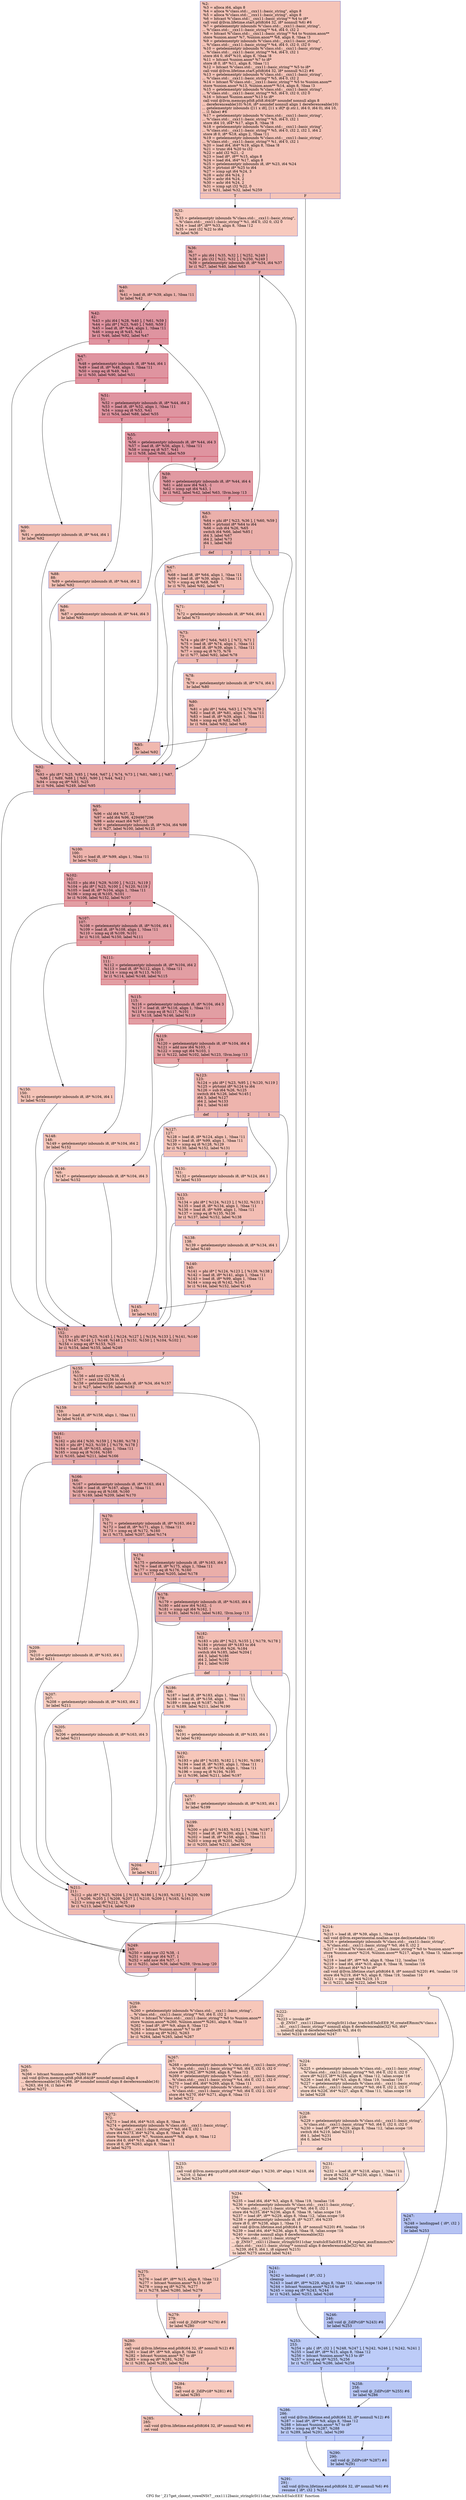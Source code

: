 digraph "CFG for '_Z17get_closest_vowelNSt7__cxx1112basic_stringIcSt11char_traitsIcESaIcEEE' function" {
	label="CFG for '_Z17get_closest_vowelNSt7__cxx1112basic_stringIcSt11char_traitsIcESaIcEEE' function";

	Node0x56495c8b91e0 [shape=record,color="#3d50c3ff", style=filled, fillcolor="#e97a5f70",label="{%2:\l  %3 = alloca i64, align 8\l  %4 = alloca %\"class.std::__cxx11::basic_string\", align 8\l  %5 = alloca %\"class.std::__cxx11::basic_string\", align 8\l  %6 = bitcast %\"class.std::__cxx11::basic_string\"* %4 to i8*\l  call void @llvm.lifetime.start.p0i8(i64 32, i8* nonnull %6) #6\l  %7 = getelementptr inbounds %\"class.std::__cxx11::basic_string\",\l... %\"class.std::__cxx11::basic_string\"* %4, i64 0, i32 2\l  %8 = bitcast %\"class.std::__cxx11::basic_string\"* %4 to %union.anon**\l  store %union.anon* %7, %union.anon** %8, align 8, !tbaa !3\l  %9 = getelementptr inbounds %\"class.std::__cxx11::basic_string\",\l... %\"class.std::__cxx11::basic_string\"* %4, i64 0, i32 0, i32 0\l  %10 = getelementptr inbounds %\"class.std::__cxx11::basic_string\",\l... %\"class.std::__cxx11::basic_string\"* %4, i64 0, i32 1\l  store i64 0, i64* %10, align 8, !tbaa !8\l  %11 = bitcast %union.anon* %7 to i8*\l  store i8 0, i8* %11, align 8, !tbaa !11\l  %12 = bitcast %\"class.std::__cxx11::basic_string\"* %5 to i8*\l  call void @llvm.lifetime.start.p0i8(i64 32, i8* nonnull %12) #6\l  %13 = getelementptr inbounds %\"class.std::__cxx11::basic_string\",\l... %\"class.std::__cxx11::basic_string\"* %5, i64 0, i32 2\l  %14 = bitcast %\"class.std::__cxx11::basic_string\"* %5 to %union.anon**\l  store %union.anon* %13, %union.anon** %14, align 8, !tbaa !3\l  %15 = getelementptr inbounds %\"class.std::__cxx11::basic_string\",\l... %\"class.std::__cxx11::basic_string\"* %5, i64 0, i32 0, i32 0\l  %16 = bitcast %union.anon* %13 to i8*\l  call void @llvm.memcpy.p0i8.p0i8.i64(i8* noundef nonnull align 8\l... dereferenceable(10) %16, i8* noundef nonnull align 1 dereferenceable(10)\l... getelementptr inbounds ([11 x i8], [11 x i8]* @.str.1, i64 0, i64 0), i64 10,\l... i1 false) #6\l  %17 = getelementptr inbounds %\"class.std::__cxx11::basic_string\",\l... %\"class.std::__cxx11::basic_string\"* %5, i64 0, i32 1\l  store i64 10, i64* %17, align 8, !tbaa !8\l  %18 = getelementptr inbounds %\"class.std::__cxx11::basic_string\",\l... %\"class.std::__cxx11::basic_string\"* %5, i64 0, i32 2, i32 1, i64 2\l  store i8 0, i8* %18, align 2, !tbaa !11\l  %19 = getelementptr inbounds %\"class.std::__cxx11::basic_string\",\l... %\"class.std::__cxx11::basic_string\"* %1, i64 0, i32 1\l  %20 = load i64, i64* %19, align 8, !tbaa !8\l  %21 = trunc i64 %20 to i32\l  %22 = add i32 %21, -2\l  %23 = load i8*, i8** %15, align 8\l  %24 = load i64, i64* %17, align 8\l  %25 = getelementptr inbounds i8, i8* %23, i64 %24\l  %26 = ptrtoint i8* %25 to i64\l  %27 = icmp sgt i64 %24, 3\l  %28 = ashr i64 %24, 2\l  %29 = ashr i64 %24, 2\l  %30 = ashr i64 %24, 2\l  %31 = icmp sgt i32 %22, 0\l  br i1 %31, label %32, label %259\l|{<s0>T|<s1>F}}"];
	Node0x56495c8b91e0:s0 -> Node0x56495c8bd3d0;
	Node0x56495c8b91e0:s1 -> Node0x56495c8bd460;
	Node0x56495c8bd3d0 [shape=record,color="#3d50c3ff", style=filled, fillcolor="#ef886b70",label="{%32:\l32:                                               \l  %33 = getelementptr inbounds %\"class.std::__cxx11::basic_string\",\l... %\"class.std::__cxx11::basic_string\"* %1, i64 0, i32 0, i32 0\l  %34 = load i8*, i8** %33, align 8, !tbaa !12\l  %35 = zext i32 %22 to i64\l  br label %36\l}"];
	Node0x56495c8bd3d0 -> Node0x56495c8bd950;
	Node0x56495c8bd950 [shape=record,color="#3d50c3ff", style=filled, fillcolor="#ca3b3770",label="{%36:\l36:                                               \l  %37 = phi i64 [ %35, %32 ], [ %252, %249 ]\l  %38 = phi i32 [ %22, %32 ], [ %250, %249 ]\l  %39 = getelementptr inbounds i8, i8* %34, i64 %37\l  br i1 %27, label %40, label %63\l|{<s0>T|<s1>F}}"];
	Node0x56495c8bd950:s0 -> Node0x56495c8bdd80;
	Node0x56495c8bd950:s1 -> Node0x56495c8bde10;
	Node0x56495c8bdd80 [shape=record,color="#3d50c3ff", style=filled, fillcolor="#d24b4070",label="{%40:\l40:                                               \l  %41 = load i8, i8* %39, align 1, !tbaa !11\l  br label %42\l}"];
	Node0x56495c8bdd80 -> Node0x56495c8bdfc0;
	Node0x56495c8bdfc0 [shape=record,color="#b70d28ff", style=filled, fillcolor="#b70d2870",label="{%42:\l42:                                               \l  %43 = phi i64 [ %28, %40 ], [ %61, %59 ]\l  %44 = phi i8* [ %23, %40 ], [ %60, %59 ]\l  %45 = load i8, i8* %44, align 1, !tbaa !11\l  %46 = icmp eq i8 %45, %41\l  br i1 %46, label %92, label %47\l|{<s0>T|<s1>F}}"];
	Node0x56495c8bdfc0:s0 -> Node0x56495c8be410;
	Node0x56495c8bdfc0:s1 -> Node0x56495c8be4a0;
	Node0x56495c8be4a0 [shape=record,color="#b70d28ff", style=filled, fillcolor="#b70d2870",label="{%47:\l47:                                               \l  %48 = getelementptr inbounds i8, i8* %44, i64 1\l  %49 = load i8, i8* %48, align 1, !tbaa !11\l  %50 = icmp eq i8 %49, %41\l  br i1 %50, label %90, label %51\l|{<s0>T|<s1>F}}"];
	Node0x56495c8be4a0:s0 -> Node0x56495c8be7b0;
	Node0x56495c8be4a0:s1 -> Node0x56495c8be800;
	Node0x56495c8be800 [shape=record,color="#b70d28ff", style=filled, fillcolor="#b70d2870",label="{%51:\l51:                                               \l  %52 = getelementptr inbounds i8, i8* %44, i64 2\l  %53 = load i8, i8* %52, align 1, !tbaa !11\l  %54 = icmp eq i8 %53, %41\l  br i1 %54, label %88, label %55\l|{<s0>T|<s1>F}}"];
	Node0x56495c8be800:s0 -> Node0x56495c8beae0;
	Node0x56495c8be800:s1 -> Node0x56495c8beb30;
	Node0x56495c8beb30 [shape=record,color="#b70d28ff", style=filled, fillcolor="#b70d2870",label="{%55:\l55:                                               \l  %56 = getelementptr inbounds i8, i8* %44, i64 3\l  %57 = load i8, i8* %56, align 1, !tbaa !11\l  %58 = icmp eq i8 %57, %41\l  br i1 %58, label %86, label %59\l|{<s0>T|<s1>F}}"];
	Node0x56495c8beb30:s0 -> Node0x56495c8bee10;
	Node0x56495c8beb30:s1 -> Node0x56495c8be0b0;
	Node0x56495c8be0b0 [shape=record,color="#b70d28ff", style=filled, fillcolor="#bb1b2c70",label="{%59:\l59:                                               \l  %60 = getelementptr inbounds i8, i8* %44, i64 4\l  %61 = add nsw i64 %43, -1\l  %62 = icmp sgt i64 %43, 1\l  br i1 %62, label %42, label %63, !llvm.loop !13\l|{<s0>T|<s1>F}}"];
	Node0x56495c8be0b0:s0 -> Node0x56495c8bdfc0;
	Node0x56495c8be0b0:s1 -> Node0x56495c8bde10;
	Node0x56495c8bde10 [shape=record,color="#3d50c3ff", style=filled, fillcolor="#d24b4070",label="{%63:\l63:                                               \l  %64 = phi i8* [ %23, %36 ], [ %60, %59 ]\l  %65 = ptrtoint i8* %64 to i64\l  %66 = sub i64 %26, %65\l  switch i64 %66, label %85 [\l    i64 3, label %67\l    i64 2, label %73\l    i64 1, label %80\l  ]\l|{<s0>def|<s1>3|<s2>2|<s3>1}}"];
	Node0x56495c8bde10:s0 -> Node0x56495c8bf7f0;
	Node0x56495c8bde10:s1 -> Node0x56495c8bf840;
	Node0x56495c8bde10:s2 -> Node0x56495c8bf890;
	Node0x56495c8bde10:s3 -> Node0x56495c8bf920;
	Node0x56495c8bf840 [shape=record,color="#3d50c3ff", style=filled, fillcolor="#e36c5570",label="{%67:\l67:                                               \l  %68 = load i8, i8* %64, align 1, !tbaa !11\l  %69 = load i8, i8* %39, align 1, !tbaa !11\l  %70 = icmp eq i8 %68, %69\l  br i1 %70, label %92, label %71\l|{<s0>T|<s1>F}}"];
	Node0x56495c8bf840:s0 -> Node0x56495c8be410;
	Node0x56495c8bf840:s1 -> Node0x56495c8bfb70;
	Node0x56495c8bfb70 [shape=record,color="#3d50c3ff", style=filled, fillcolor="#e97a5f70",label="{%71:\l71:                                               \l  %72 = getelementptr inbounds i8, i8* %64, i64 1\l  br label %73\l}"];
	Node0x56495c8bfb70 -> Node0x56495c8bf890;
	Node0x56495c8bf890 [shape=record,color="#3d50c3ff", style=filled, fillcolor="#de614d70",label="{%73:\l73:                                               \l  %74 = phi i8* [ %64, %63 ], [ %72, %71 ]\l  %75 = load i8, i8* %74, align 1, !tbaa !11\l  %76 = load i8, i8* %39, align 1, !tbaa !11\l  %77 = icmp eq i8 %75, %76\l  br i1 %77, label %92, label %78\l|{<s0>T|<s1>F}}"];
	Node0x56495c8bf890:s0 -> Node0x56495c8be410;
	Node0x56495c8bf890:s1 -> Node0x56495c8bffa0;
	Node0x56495c8bffa0 [shape=record,color="#3d50c3ff", style=filled, fillcolor="#e5705870",label="{%78:\l78:                                               \l  %79 = getelementptr inbounds i8, i8* %74, i64 1\l  br label %80\l}"];
	Node0x56495c8bffa0 -> Node0x56495c8bf920;
	Node0x56495c8bf920 [shape=record,color="#3d50c3ff", style=filled, fillcolor="#dc5d4a70",label="{%80:\l80:                                               \l  %81 = phi i8* [ %64, %63 ], [ %79, %78 ]\l  %82 = load i8, i8* %81, align 1, !tbaa !11\l  %83 = load i8, i8* %39, align 1, !tbaa !11\l  %84 = icmp eq i8 %82, %83\l  br i1 %84, label %92, label %85\l|{<s0>T|<s1>F}}"];
	Node0x56495c8bf920:s0 -> Node0x56495c8be410;
	Node0x56495c8bf920:s1 -> Node0x56495c8bf7f0;
	Node0x56495c8bf7f0 [shape=record,color="#3d50c3ff", style=filled, fillcolor="#dc5d4a70",label="{%85:\l85:                                               \l  br label %92\l}"];
	Node0x56495c8bf7f0 -> Node0x56495c8be410;
	Node0x56495c8bee10 [shape=record,color="#3d50c3ff", style=filled, fillcolor="#e5705870",label="{%86:\l86:                                               \l  %87 = getelementptr inbounds i8, i8* %44, i64 3\l  br label %92\l}"];
	Node0x56495c8bee10 -> Node0x56495c8be410;
	Node0x56495c8beae0 [shape=record,color="#3d50c3ff", style=filled, fillcolor="#e5705870",label="{%88:\l88:                                               \l  %89 = getelementptr inbounds i8, i8* %44, i64 2\l  br label %92\l}"];
	Node0x56495c8beae0 -> Node0x56495c8be410;
	Node0x56495c8be7b0 [shape=record,color="#3d50c3ff", style=filled, fillcolor="#e5705870",label="{%90:\l90:                                               \l  %91 = getelementptr inbounds i8, i8* %44, i64 1\l  br label %92\l}"];
	Node0x56495c8be7b0 -> Node0x56495c8be410;
	Node0x56495c8be410 [shape=record,color="#3d50c3ff", style=filled, fillcolor="#ca3b3770",label="{%92:\l92:                                               \l  %93 = phi i8* [ %25, %85 ], [ %64, %67 ], [ %74, %73 ], [ %81, %80 ], [ %87,\l... %86 ], [ %89, %88 ], [ %91, %90 ], [ %44, %42 ]\l  %94 = icmp eq i8* %93, %25\l  br i1 %94, label %249, label %95\l|{<s0>T|<s1>F}}"];
	Node0x56495c8be410:s0 -> Node0x56495c8bda80;
	Node0x56495c8be410:s1 -> Node0x56495c8c0a50;
	Node0x56495c8c0a50 [shape=record,color="#3d50c3ff", style=filled, fillcolor="#d0473d70",label="{%95:\l95:                                               \l  %96 = shl i64 %37, 32\l  %97 = add i64 %96, 4294967296\l  %98 = ashr exact i64 %97, 32\l  %99 = getelementptr inbounds i8, i8* %34, i64 %98\l  br i1 %27, label %100, label %123\l|{<s0>T|<s1>F}}"];
	Node0x56495c8c0a50:s0 -> Node0x56495c8c0da0;
	Node0x56495c8c0a50:s1 -> Node0x56495c8c0df0;
	Node0x56495c8c0da0 [shape=record,color="#3d50c3ff", style=filled, fillcolor="#d8564670",label="{%100:\l100:                                              \l  %101 = load i8, i8* %99, align 1, !tbaa !11\l  br label %102\l}"];
	Node0x56495c8c0da0 -> Node0x56495c8c0f60;
	Node0x56495c8c0f60 [shape=record,color="#b70d28ff", style=filled, fillcolor="#be242e70",label="{%102:\l102:                                              \l  %103 = phi i64 [ %29, %100 ], [ %121, %119 ]\l  %104 = phi i8* [ %23, %100 ], [ %120, %119 ]\l  %105 = load i8, i8* %104, align 1, !tbaa !11\l  %106 = icmp eq i8 %105, %101\l  br i1 %106, label %152, label %107\l|{<s0>T|<s1>F}}"];
	Node0x56495c8c0f60:s0 -> Node0x56495c8c1330;
	Node0x56495c8c0f60:s1 -> Node0x56495c8c1380;
	Node0x56495c8c1380 [shape=record,color="#b70d28ff", style=filled, fillcolor="#be242e70",label="{%107:\l107:                                              \l  %108 = getelementptr inbounds i8, i8* %104, i64 1\l  %109 = load i8, i8* %108, align 1, !tbaa !11\l  %110 = icmp eq i8 %109, %101\l  br i1 %110, label %150, label %111\l|{<s0>T|<s1>F}}"];
	Node0x56495c8c1380:s0 -> Node0x56495c8c1620;
	Node0x56495c8c1380:s1 -> Node0x56495c8c1670;
	Node0x56495c8c1670 [shape=record,color="#b70d28ff", style=filled, fillcolor="#be242e70",label="{%111:\l111:                                              \l  %112 = getelementptr inbounds i8, i8* %104, i64 2\l  %113 = load i8, i8* %112, align 1, !tbaa !11\l  %114 = icmp eq i8 %113, %101\l  br i1 %114, label %148, label %115\l|{<s0>T|<s1>F}}"];
	Node0x56495c8c1670:s0 -> Node0x56495c8c1910;
	Node0x56495c8c1670:s1 -> Node0x56495c8c1960;
	Node0x56495c8c1960 [shape=record,color="#b70d28ff", style=filled, fillcolor="#be242e70",label="{%115:\l115:                                              \l  %116 = getelementptr inbounds i8, i8* %104, i64 3\l  %117 = load i8, i8* %116, align 1, !tbaa !11\l  %118 = icmp eq i8 %117, %101\l  br i1 %118, label %146, label %119\l|{<s0>T|<s1>F}}"];
	Node0x56495c8c1960:s0 -> Node0x56495c8c1c00;
	Node0x56495c8c1960:s1 -> Node0x56495c8c1050;
	Node0x56495c8c1050 [shape=record,color="#b70d28ff", style=filled, fillcolor="#c32e3170",label="{%119:\l119:                                              \l  %120 = getelementptr inbounds i8, i8* %104, i64 4\l  %121 = add nsw i64 %103, -1\l  %122 = icmp sgt i64 %103, 1\l  br i1 %122, label %102, label %123, !llvm.loop !13\l|{<s0>T|<s1>F}}"];
	Node0x56495c8c1050:s0 -> Node0x56495c8c0f60;
	Node0x56495c8c1050:s1 -> Node0x56495c8c0df0;
	Node0x56495c8c0df0 [shape=record,color="#3d50c3ff", style=filled, fillcolor="#d8564670",label="{%123:\l123:                                              \l  %124 = phi i8* [ %23, %95 ], [ %120, %119 ]\l  %125 = ptrtoint i8* %124 to i64\l  %126 = sub i64 %26, %125\l  switch i64 %126, label %145 [\l    i64 3, label %127\l    i64 2, label %133\l    i64 1, label %140\l  ]\l|{<s0>def|<s1>3|<s2>2|<s3>1}}"];
	Node0x56495c8c0df0:s0 -> Node0x56495c8c2730;
	Node0x56495c8c0df0:s1 -> Node0x56495c8c2780;
	Node0x56495c8c0df0:s2 -> Node0x56495c8c27d0;
	Node0x56495c8c0df0:s3 -> Node0x56495c8c2820;
	Node0x56495c8c2780 [shape=record,color="#3d50c3ff", style=filled, fillcolor="#e8765c70",label="{%127:\l127:                                              \l  %128 = load i8, i8* %124, align 1, !tbaa !11\l  %129 = load i8, i8* %99, align 1, !tbaa !11\l  %130 = icmp eq i8 %128, %129\l  br i1 %130, label %152, label %131\l|{<s0>T|<s1>F}}"];
	Node0x56495c8c2780:s0 -> Node0x56495c8c1330;
	Node0x56495c8c2780:s1 -> Node0x56495c8c3350;
	Node0x56495c8c3350 [shape=record,color="#3d50c3ff", style=filled, fillcolor="#ed836670",label="{%131:\l131:                                              \l  %132 = getelementptr inbounds i8, i8* %124, i64 1\l  br label %133\l}"];
	Node0x56495c8c3350 -> Node0x56495c8c27d0;
	Node0x56495c8c27d0 [shape=record,color="#3d50c3ff", style=filled, fillcolor="#e36c5570",label="{%133:\l133:                                              \l  %134 = phi i8* [ %124, %123 ], [ %132, %131 ]\l  %135 = load i8, i8* %134, align 1, !tbaa !11\l  %136 = load i8, i8* %99, align 1, !tbaa !11\l  %137 = icmp eq i8 %135, %136\l  br i1 %137, label %152, label %138\l|{<s0>T|<s1>F}}"];
	Node0x56495c8c27d0:s0 -> Node0x56495c8c1330;
	Node0x56495c8c27d0:s1 -> Node0x56495c8c3780;
	Node0x56495c8c3780 [shape=record,color="#3d50c3ff", style=filled, fillcolor="#e97a5f70",label="{%138:\l138:                                              \l  %139 = getelementptr inbounds i8, i8* %134, i64 1\l  br label %140\l}"];
	Node0x56495c8c3780 -> Node0x56495c8c2820;
	Node0x56495c8c2820 [shape=record,color="#3d50c3ff", style=filled, fillcolor="#e1675170",label="{%140:\l140:                                              \l  %141 = phi i8* [ %124, %123 ], [ %139, %138 ]\l  %142 = load i8, i8* %141, align 1, !tbaa !11\l  %143 = load i8, i8* %99, align 1, !tbaa !11\l  %144 = icmp eq i8 %142, %143\l  br i1 %144, label %152, label %145\l|{<s0>T|<s1>F}}"];
	Node0x56495c8c2820:s0 -> Node0x56495c8c1330;
	Node0x56495c8c2820:s1 -> Node0x56495c8c2730;
	Node0x56495c8c2730 [shape=record,color="#3d50c3ff", style=filled, fillcolor="#e1675170",label="{%145:\l145:                                              \l  br label %152\l}"];
	Node0x56495c8c2730 -> Node0x56495c8c1330;
	Node0x56495c8c1c00 [shape=record,color="#3d50c3ff", style=filled, fillcolor="#ec7f6370",label="{%146:\l146:                                              \l  %147 = getelementptr inbounds i8, i8* %104, i64 3\l  br label %152\l}"];
	Node0x56495c8c1c00 -> Node0x56495c8c1330;
	Node0x56495c8c1910 [shape=record,color="#3d50c3ff", style=filled, fillcolor="#e97a5f70",label="{%148:\l148:                                              \l  %149 = getelementptr inbounds i8, i8* %104, i64 2\l  br label %152\l}"];
	Node0x56495c8c1910 -> Node0x56495c8c1330;
	Node0x56495c8c1620 [shape=record,color="#3d50c3ff", style=filled, fillcolor="#e97a5f70",label="{%150:\l150:                                              \l  %151 = getelementptr inbounds i8, i8* %104, i64 1\l  br label %152\l}"];
	Node0x56495c8c1620 -> Node0x56495c8c1330;
	Node0x56495c8c1330 [shape=record,color="#3d50c3ff", style=filled, fillcolor="#d0473d70",label="{%152:\l152:                                              \l  %153 = phi i8* [ %25, %145 ], [ %124, %127 ], [ %134, %133 ], [ %141, %140\l... ], [ %147, %146 ], [ %149, %148 ], [ %151, %150 ], [ %104, %102 ]\l  %154 = icmp eq i8* %153, %25\l  br i1 %154, label %155, label %249\l|{<s0>T|<s1>F}}"];
	Node0x56495c8c1330:s0 -> Node0x56495c8c4230;
	Node0x56495c8c1330:s1 -> Node0x56495c8bda80;
	Node0x56495c8c4230 [shape=record,color="#3d50c3ff", style=filled, fillcolor="#de614d70",label="{%155:\l155:                                              \l  %156 = add nsw i32 %38, -1\l  %157 = zext i32 %156 to i64\l  %158 = getelementptr inbounds i8, i8* %34, i64 %157\l  br i1 %27, label %159, label %182\l|{<s0>T|<s1>F}}"];
	Node0x56495c8c4230:s0 -> Node0x56495c8c44d0;
	Node0x56495c8c4230:s1 -> Node0x56495c8c4520;
	Node0x56495c8c44d0 [shape=record,color="#3d50c3ff", style=filled, fillcolor="#e5705870",label="{%159:\l159:                                              \l  %160 = load i8, i8* %158, align 1, !tbaa !11\l  br label %161\l}"];
	Node0x56495c8c44d0 -> Node0x56495c8c4690;
	Node0x56495c8c4690 [shape=record,color="#3d50c3ff", style=filled, fillcolor="#cc403a70",label="{%161:\l161:                                              \l  %162 = phi i64 [ %30, %159 ], [ %180, %178 ]\l  %163 = phi i8* [ %23, %159 ], [ %179, %178 ]\l  %164 = load i8, i8* %163, align 1, !tbaa !11\l  %165 = icmp eq i8 %164, %160\l  br i1 %165, label %211, label %166\l|{<s0>T|<s1>F}}"];
	Node0x56495c8c4690:s0 -> Node0x56495c8c4a30;
	Node0x56495c8c4690:s1 -> Node0x56495c8c4a80;
	Node0x56495c8c4a80 [shape=record,color="#3d50c3ff", style=filled, fillcolor="#cc403a70",label="{%166:\l166:                                              \l  %167 = getelementptr inbounds i8, i8* %163, i64 1\l  %168 = load i8, i8* %167, align 1, !tbaa !11\l  %169 = icmp eq i8 %168, %160\l  br i1 %169, label %209, label %170\l|{<s0>T|<s1>F}}"];
	Node0x56495c8c4a80:s0 -> Node0x56495c8c4d20;
	Node0x56495c8c4a80:s1 -> Node0x56495c8c4d70;
	Node0x56495c8c4d70 [shape=record,color="#3d50c3ff", style=filled, fillcolor="#d0473d70",label="{%170:\l170:                                              \l  %171 = getelementptr inbounds i8, i8* %163, i64 2\l  %172 = load i8, i8* %171, align 1, !tbaa !11\l  %173 = icmp eq i8 %172, %160\l  br i1 %173, label %207, label %174\l|{<s0>T|<s1>F}}"];
	Node0x56495c8c4d70:s0 -> Node0x56495c8c5010;
	Node0x56495c8c4d70:s1 -> Node0x56495c8c5060;
	Node0x56495c8c5060 [shape=record,color="#3d50c3ff", style=filled, fillcolor="#d0473d70",label="{%174:\l174:                                              \l  %175 = getelementptr inbounds i8, i8* %163, i64 3\l  %176 = load i8, i8* %175, align 1, !tbaa !11\l  %177 = icmp eq i8 %176, %160\l  br i1 %177, label %205, label %178\l|{<s0>T|<s1>F}}"];
	Node0x56495c8c5060:s0 -> Node0x56495c8c5300;
	Node0x56495c8c5060:s1 -> Node0x56495c8c4750;
	Node0x56495c8c4750 [shape=record,color="#3d50c3ff", style=filled, fillcolor="#d0473d70",label="{%178:\l178:                                              \l  %179 = getelementptr inbounds i8, i8* %163, i64 4\l  %180 = add nsw i64 %162, -1\l  %181 = icmp sgt i64 %162, 1\l  br i1 %181, label %161, label %182, !llvm.loop !13\l|{<s0>T|<s1>F}}"];
	Node0x56495c8c4750:s0 -> Node0x56495c8c4690;
	Node0x56495c8c4750:s1 -> Node0x56495c8c4520;
	Node0x56495c8c4520 [shape=record,color="#3d50c3ff", style=filled, fillcolor="#e36c5570",label="{%182:\l182:                                              \l  %183 = phi i8* [ %23, %155 ], [ %179, %178 ]\l  %184 = ptrtoint i8* %183 to i64\l  %185 = sub i64 %26, %184\l  switch i64 %185, label %204 [\l    i64 3, label %186\l    i64 2, label %192\l    i64 1, label %199\l  ]\l|{<s0>def|<s1>3|<s2>2|<s3>1}}"];
	Node0x56495c8c4520:s0 -> Node0x56495c8c5820;
	Node0x56495c8c4520:s1 -> Node0x56495c8c5870;
	Node0x56495c8c4520:s2 -> Node0x56495c8c58c0;
	Node0x56495c8c4520:s3 -> Node0x56495c8c5910;
	Node0x56495c8c5870 [shape=record,color="#3d50c3ff", style=filled, fillcolor="#ef886b70",label="{%186:\l186:                                              \l  %187 = load i8, i8* %183, align 1, !tbaa !11\l  %188 = load i8, i8* %158, align 1, !tbaa !11\l  %189 = icmp eq i8 %187, %188\l  br i1 %189, label %211, label %190\l|{<s0>T|<s1>F}}"];
	Node0x56495c8c5870:s0 -> Node0x56495c8c4a30;
	Node0x56495c8c5870:s1 -> Node0x56495c8c5c30;
	Node0x56495c8c5c30 [shape=record,color="#3d50c3ff", style=filled, fillcolor="#f3947570",label="{%190:\l190:                                              \l  %191 = getelementptr inbounds i8, i8* %183, i64 1\l  br label %192\l}"];
	Node0x56495c8c5c30 -> Node0x56495c8c58c0;
	Node0x56495c8c58c0 [shape=record,color="#3d50c3ff", style=filled, fillcolor="#ec7f6370",label="{%192:\l192:                                              \l  %193 = phi i8* [ %183, %182 ], [ %191, %190 ]\l  %194 = load i8, i8* %193, align 1, !tbaa !11\l  %195 = load i8, i8* %158, align 1, !tbaa !11\l  %196 = icmp eq i8 %194, %195\l  br i1 %196, label %211, label %197\l|{<s0>T|<s1>F}}"];
	Node0x56495c8c58c0:s0 -> Node0x56495c8c4a30;
	Node0x56495c8c58c0:s1 -> Node0x56495c8c6060;
	Node0x56495c8c6060 [shape=record,color="#3d50c3ff", style=filled, fillcolor="#f08b6e70",label="{%197:\l197:                                              \l  %198 = getelementptr inbounds i8, i8* %193, i64 1\l  br label %199\l}"];
	Node0x56495c8c6060 -> Node0x56495c8c5910;
	Node0x56495c8c5910 [shape=record,color="#3d50c3ff", style=filled, fillcolor="#e97a5f70",label="{%199:\l199:                                              \l  %200 = phi i8* [ %183, %182 ], [ %198, %197 ]\l  %201 = load i8, i8* %200, align 1, !tbaa !11\l  %202 = load i8, i8* %158, align 1, !tbaa !11\l  %203 = icmp eq i8 %201, %202\l  br i1 %203, label %211, label %204\l|{<s0>T|<s1>F}}"];
	Node0x56495c8c5910:s0 -> Node0x56495c8c4a30;
	Node0x56495c8c5910:s1 -> Node0x56495c8c5820;
	Node0x56495c8c5820 [shape=record,color="#3d50c3ff", style=filled, fillcolor="#e97a5f70",label="{%204:\l204:                                              \l  br label %211\l}"];
	Node0x56495c8c5820 -> Node0x56495c8c4a30;
	Node0x56495c8c5300 [shape=record,color="#3d50c3ff", style=filled, fillcolor="#f2907270",label="{%205:\l205:                                              \l  %206 = getelementptr inbounds i8, i8* %163, i64 3\l  br label %211\l}"];
	Node0x56495c8c5300 -> Node0x56495c8c4a30;
	Node0x56495c8c5010 [shape=record,color="#3d50c3ff", style=filled, fillcolor="#f2907270",label="{%207:\l207:                                              \l  %208 = getelementptr inbounds i8, i8* %163, i64 2\l  br label %211\l}"];
	Node0x56495c8c5010 -> Node0x56495c8c4a30;
	Node0x56495c8c4d20 [shape=record,color="#3d50c3ff", style=filled, fillcolor="#f2907270",label="{%209:\l209:                                              \l  %210 = getelementptr inbounds i8, i8* %163, i64 1\l  br label %211\l}"];
	Node0x56495c8c4d20 -> Node0x56495c8c4a30;
	Node0x56495c8c4a30 [shape=record,color="#3d50c3ff", style=filled, fillcolor="#de614d70",label="{%211:\l211:                                              \l  %212 = phi i8* [ %25, %204 ], [ %183, %186 ], [ %193, %192 ], [ %200, %199\l... ], [ %206, %205 ], [ %208, %207 ], [ %210, %209 ], [ %163, %161 ]\l  %213 = icmp eq i8* %212, %25\l  br i1 %213, label %214, label %249\l|{<s0>T|<s1>F}}"];
	Node0x56495c8c4a30:s0 -> Node0x56495c8c6b10;
	Node0x56495c8c4a30:s1 -> Node0x56495c8bda80;
	Node0x56495c8c6b10 [shape=record,color="#3d50c3ff", style=filled, fillcolor="#f6a38570",label="{%214:\l214:                                              \l  %215 = load i8, i8* %39, align 1, !tbaa !11\l  call void @llvm.experimental.noalias.scope.decl(metadata !16)\l  %216 = getelementptr inbounds %\"class.std::__cxx11::basic_string\",\l... %\"class.std::__cxx11::basic_string\"* %0, i64 0, i32 2\l  %217 = bitcast %\"class.std::__cxx11::basic_string\"* %0 to %union.anon**\l  store %union.anon* %216, %union.anon** %217, align 8, !tbaa !3, !alias.scope\l... !16\l  %218 = load i8*, i8** %9, align 8, !tbaa !12, !noalias !16\l  %219 = load i64, i64* %10, align 8, !tbaa !8, !noalias !16\l  %220 = bitcast i64* %3 to i8*\l  call void @llvm.lifetime.start.p0i8(i64 8, i8* nonnull %220) #6, !noalias !16\l  store i64 %219, i64* %3, align 8, !tbaa !19, !noalias !16\l  %221 = icmp ugt i64 %219, 15\l  br i1 %221, label %222, label %228\l|{<s0>T|<s1>F}}"];
	Node0x56495c8c6b10:s0 -> Node0x56495c8bca30;
	Node0x56495c8c6b10:s1 -> Node0x56495c8bcac0;
	Node0x56495c8bca30 [shape=record,color="#3d50c3ff", style=filled, fillcolor="#f7af9170",label="{%222:\l222:                                              \l  %223 = invoke i8*\l... @_ZNSt7__cxx1112basic_stringIcSt11char_traitsIcESaIcEE9_M_createERmm(%\"class.s\l...td::__cxx11::basic_string\"* nonnull align 8 dereferenceable(32) %0, i64*\l... nonnull align 8 dereferenceable(8) %3, i64 0)\l          to label %224 unwind label %247\l}"];
	Node0x56495c8bca30 -> Node0x56495c8ba160;
	Node0x56495c8bca30 -> Node0x56495c8ba1b0;
	Node0x56495c8ba160 [shape=record,color="#3d50c3ff", style=filled, fillcolor="#f7af9170",label="{%224:\l224:                                              \l  %225 = getelementptr inbounds %\"class.std::__cxx11::basic_string\",\l... %\"class.std::__cxx11::basic_string\"* %0, i64 0, i32 0, i32 0\l  store i8* %223, i8** %225, align 8, !tbaa !12, !alias.scope !16\l  %226 = load i64, i64* %3, align 8, !tbaa !19, !noalias !16\l  %227 = getelementptr inbounds %\"class.std::__cxx11::basic_string\",\l... %\"class.std::__cxx11::basic_string\"* %0, i64 0, i32 2, i32 0\l  store i64 %226, i64* %227, align 8, !tbaa !11, !alias.scope !16\l  br label %228\l}"];
	Node0x56495c8ba160 -> Node0x56495c8bcac0;
	Node0x56495c8bcac0 [shape=record,color="#3d50c3ff", style=filled, fillcolor="#f6a38570",label="{%228:\l228:                                              \l  %229 = getelementptr inbounds %\"class.std::__cxx11::basic_string\",\l... %\"class.std::__cxx11::basic_string\"* %0, i64 0, i32 0, i32 0\l  %230 = load i8*, i8** %229, align 8, !tbaa !12, !alias.scope !16\l  switch i64 %219, label %233 [\l    i64 1, label %231\l    i64 0, label %234\l  ]\l|{<s0>def|<s1>1|<s2>0}}"];
	Node0x56495c8bcac0:s0 -> Node0x56495c8bcc00;
	Node0x56495c8bcac0:s1 -> Node0x56495c8baa00;
	Node0x56495c8bcac0:s2 -> Node0x56495c8c9e70;
	Node0x56495c8baa00 [shape=record,color="#3d50c3ff", style=filled, fillcolor="#f7b39670",label="{%231:\l231:                                              \l  %232 = load i8, i8* %218, align 1, !tbaa !11\l  store i8 %232, i8* %230, align 1, !tbaa !11\l  br label %234\l}"];
	Node0x56495c8baa00 -> Node0x56495c8c9e70;
	Node0x56495c8bcc00 [shape=record,color="#3d50c3ff", style=filled, fillcolor="#f7b39670",label="{%233:\l233:                                              \l  call void @llvm.memcpy.p0i8.p0i8.i64(i8* align 1 %230, i8* align 1 %218, i64\l... %219, i1 false) #6\l  br label %234\l}"];
	Node0x56495c8bcc00 -> Node0x56495c8c9e70;
	Node0x56495c8c9e70 [shape=record,color="#3d50c3ff", style=filled, fillcolor="#f6a38570",label="{%234:\l234:                                              \l  %235 = load i64, i64* %3, align 8, !tbaa !19, !noalias !16\l  %236 = getelementptr inbounds %\"class.std::__cxx11::basic_string\",\l... %\"class.std::__cxx11::basic_string\"* %0, i64 0, i32 1\l  store i64 %235, i64* %236, align 8, !tbaa !8, !alias.scope !16\l  %237 = load i8*, i8** %229, align 8, !tbaa !12, !alias.scope !16\l  %238 = getelementptr inbounds i8, i8* %237, i64 %235\l  store i8 0, i8* %238, align 1, !tbaa !11\l  call void @llvm.lifetime.end.p0i8(i64 8, i8* nonnull %220) #6, !noalias !16\l  %239 = load i64, i64* %236, align 8, !tbaa !8, !alias.scope !16\l  %240 = invoke nonnull align 8 dereferenceable(32)\l... %\"class.std::__cxx11::basic_string\"*\l... @_ZNSt7__cxx1112basic_stringIcSt11char_traitsIcESaIcEE14_M_replace_auxEmmmc(%\"\l...class.std::__cxx11::basic_string\"* nonnull align 8 dereferenceable(32) %0, i64\l... %239, i64 0, i64 1, i8 signext %215)\l          to label %275 unwind label %241\l}"];
	Node0x56495c8c9e70 -> Node0x56495c8caa70;
	Node0x56495c8c9e70 -> Node0x56495c8cab00;
	Node0x56495c8cab00 [shape=record,color="#3d50c3ff", style=filled, fillcolor="#6282ea70",label="{%241:\l241:                                              \l  %242 = landingpad \{ i8*, i32 \}\l          cleanup\l  %243 = load i8*, i8** %229, align 8, !tbaa !12, !alias.scope !16\l  %244 = bitcast %union.anon* %216 to i8*\l  %245 = icmp eq i8* %243, %244\l  br i1 %245, label %253, label %246\l|{<s0>T|<s1>F}}"];
	Node0x56495c8cab00:s0 -> Node0x56495c8cb070;
	Node0x56495c8cab00:s1 -> Node0x56495c8cb100;
	Node0x56495c8cb100 [shape=record,color="#3d50c3ff", style=filled, fillcolor="#5b7ae570",label="{%246:\l246:                                              \l  call void @_ZdlPv(i8* %243) #6\l  br label %253\l}"];
	Node0x56495c8cb100 -> Node0x56495c8cb070;
	Node0x56495c8ba1b0 [shape=record,color="#3d50c3ff", style=filled, fillcolor="#5977e370",label="{%247:\l247:                                              \l  %248 = landingpad \{ i8*, i32 \}\l          cleanup\l  br label %253\l}"];
	Node0x56495c8ba1b0 -> Node0x56495c8cb070;
	Node0x56495c8bda80 [shape=record,color="#3d50c3ff", style=filled, fillcolor="#ca3b3770",label="{%249:\l249:                                              \l  %250 = add nsw i32 %38, -1\l  %251 = icmp sgt i64 %37, 1\l  %252 = add nsw i64 %37, -1\l  br i1 %251, label %36, label %259, !llvm.loop !20\l|{<s0>T|<s1>F}}"];
	Node0x56495c8bda80:s0 -> Node0x56495c8bd950;
	Node0x56495c8bda80:s1 -> Node0x56495c8bd460;
	Node0x56495c8cb070 [shape=record,color="#3d50c3ff", style=filled, fillcolor="#6a8bef70",label="{%253:\l253:                                              \l  %254 = phi \{ i8*, i32 \} [ %248, %247 ], [ %242, %246 ], [ %242, %241 ]\l  %255 = load i8*, i8** %15, align 8, !tbaa !12\l  %256 = bitcast %union.anon* %13 to i8*\l  %257 = icmp eq i8* %255, %256\l  br i1 %257, label %286, label %258\l|{<s0>T|<s1>F}}"];
	Node0x56495c8cb070:s0 -> Node0x56495c8c2ad0;
	Node0x56495c8cb070:s1 -> Node0x56495c8c2b20;
	Node0x56495c8c2b20 [shape=record,color="#3d50c3ff", style=filled, fillcolor="#5f7fe870",label="{%258:\l258:                                              \l  call void @_ZdlPv(i8* %255) #6\l  br label %286\l}"];
	Node0x56495c8c2b20 -> Node0x56495c8c2ad0;
	Node0x56495c8bd460 [shape=record,color="#3d50c3ff", style=filled, fillcolor="#ec7f6370",label="{%259:\l259:                                              \l  %260 = getelementptr inbounds %\"class.std::__cxx11::basic_string\",\l... %\"class.std::__cxx11::basic_string\"* %0, i64 0, i32 2\l  %261 = bitcast %\"class.std::__cxx11::basic_string\"* %0 to %union.anon**\l  store %union.anon* %260, %union.anon** %261, align 8, !tbaa !3\l  %262 = load i8*, i8** %9, align 8, !tbaa !12\l  %263 = bitcast %union.anon* %7 to i8*\l  %264 = icmp eq i8* %262, %263\l  br i1 %264, label %265, label %267\l|{<s0>T|<s1>F}}"];
	Node0x56495c8bd460:s0 -> Node0x56495c8c30f0;
	Node0x56495c8bd460:s1 -> Node0x56495c8c3140;
	Node0x56495c8c30f0 [shape=record,color="#3d50c3ff", style=filled, fillcolor="#f2907270",label="{%265:\l265:                                              \l  %266 = bitcast %union.anon* %260 to i8*\l  call void @llvm.memcpy.p0i8.p0i8.i64(i8* noundef nonnull align 8\l... dereferenceable(16) %266, i8* noundef nonnull align 8 dereferenceable(16)\l... %263, i64 16, i1 false) #6\l  br label %272\l}"];
	Node0x56495c8c30f0 -> Node0x56495c8ccc90;
	Node0x56495c8c3140 [shape=record,color="#3d50c3ff", style=filled, fillcolor="#ef886b70",label="{%267:\l267:                                              \l  %268 = getelementptr inbounds %\"class.std::__cxx11::basic_string\",\l... %\"class.std::__cxx11::basic_string\"* %0, i64 0, i32 0, i32 0\l  store i8* %262, i8** %268, align 8, !tbaa !12\l  %269 = getelementptr inbounds %\"class.std::__cxx11::basic_string\",\l... %\"class.std::__cxx11::basic_string\"* %4, i64 0, i32 2, i32 0\l  %270 = load i64, i64* %269, align 8, !tbaa !11\l  %271 = getelementptr inbounds %\"class.std::__cxx11::basic_string\",\l... %\"class.std::__cxx11::basic_string\"* %0, i64 0, i32 2, i32 0\l  store i64 %270, i64* %271, align 8, !tbaa !11\l  br label %272\l}"];
	Node0x56495c8c3140 -> Node0x56495c8ccc90;
	Node0x56495c8ccc90 [shape=record,color="#3d50c3ff", style=filled, fillcolor="#ec7f6370",label="{%272:\l272:                                              \l  %273 = load i64, i64* %10, align 8, !tbaa !8\l  %274 = getelementptr inbounds %\"class.std::__cxx11::basic_string\",\l... %\"class.std::__cxx11::basic_string\"* %0, i64 0, i32 1\l  store i64 %273, i64* %274, align 8, !tbaa !8\l  store %union.anon* %7, %union.anon** %8, align 8, !tbaa !12\l  store i64 0, i64* %10, align 8, !tbaa !8\l  store i8 0, i8* %263, align 8, !tbaa !11\l  br label %275\l}"];
	Node0x56495c8ccc90 -> Node0x56495c8caa70;
	Node0x56495c8caa70 [shape=record,color="#3d50c3ff", style=filled, fillcolor="#e97a5f70",label="{%275:\l275:                                              \l  %276 = load i8*, i8** %15, align 8, !tbaa !12\l  %277 = bitcast %union.anon* %13 to i8*\l  %278 = icmp eq i8* %276, %277\l  br i1 %278, label %280, label %279\l|{<s0>T|<s1>F}}"];
	Node0x56495c8caa70:s0 -> Node0x56495c8cdb50;
	Node0x56495c8caa70:s1 -> Node0x56495c8cdba0;
	Node0x56495c8cdba0 [shape=record,color="#3d50c3ff", style=filled, fillcolor="#ef886b70",label="{%279:\l279:                                              \l  call void @_ZdlPv(i8* %276) #6\l  br label %280\l}"];
	Node0x56495c8cdba0 -> Node0x56495c8cdb50;
	Node0x56495c8cdb50 [shape=record,color="#3d50c3ff", style=filled, fillcolor="#e97a5f70",label="{%280:\l280:                                              \l  call void @llvm.lifetime.end.p0i8(i64 32, i8* nonnull %12) #6\l  %281 = load i8*, i8** %9, align 8, !tbaa !12\l  %282 = bitcast %union.anon* %7 to i8*\l  %283 = icmp eq i8* %281, %282\l  br i1 %283, label %285, label %284\l|{<s0>T|<s1>F}}"];
	Node0x56495c8cdb50:s0 -> Node0x56495c8ce0c0;
	Node0x56495c8cdb50:s1 -> Node0x56495c8ce110;
	Node0x56495c8ce110 [shape=record,color="#3d50c3ff", style=filled, fillcolor="#ef886b70",label="{%284:\l284:                                              \l  call void @_ZdlPv(i8* %281) #6\l  br label %285\l}"];
	Node0x56495c8ce110 -> Node0x56495c8ce0c0;
	Node0x56495c8ce0c0 [shape=record,color="#3d50c3ff", style=filled, fillcolor="#e97a5f70",label="{%285:\l285:                                              \l  call void @llvm.lifetime.end.p0i8(i64 32, i8* nonnull %6) #6\l  ret void\l}"];
	Node0x56495c8c2ad0 [shape=record,color="#3d50c3ff", style=filled, fillcolor="#6a8bef70",label="{%286:\l286:                                              \l  call void @llvm.lifetime.end.p0i8(i64 32, i8* nonnull %12) #6\l  %287 = load i8*, i8** %9, align 8, !tbaa !12\l  %288 = bitcast %union.anon* %7 to i8*\l  %289 = icmp eq i8* %287, %288\l  br i1 %289, label %291, label %290\l|{<s0>T|<s1>F}}"];
	Node0x56495c8c2ad0:s0 -> Node0x56495c8ce7b0;
	Node0x56495c8c2ad0:s1 -> Node0x56495c8ce800;
	Node0x56495c8ce800 [shape=record,color="#3d50c3ff", style=filled, fillcolor="#5f7fe870",label="{%290:\l290:                                              \l  call void @_ZdlPv(i8* %287) #6\l  br label %291\l}"];
	Node0x56495c8ce800 -> Node0x56495c8ce7b0;
	Node0x56495c8ce7b0 [shape=record,color="#3d50c3ff", style=filled, fillcolor="#6a8bef70",label="{%291:\l291:                                              \l  call void @llvm.lifetime.end.p0i8(i64 32, i8* nonnull %6) #6\l  resume \{ i8*, i32 \} %254\l}"];
}
